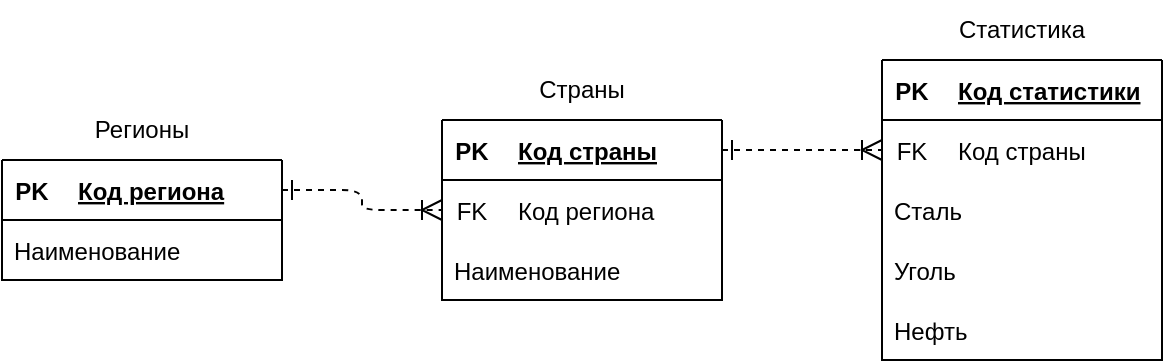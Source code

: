 <mxfile version="20.0.4" type="device"><diagram name="Page-1" id="b520641d-4fe3-3701-9064-5fc419738815"><mxGraphModel dx="599" dy="317" grid="1" gridSize="10" guides="1" tooltips="1" connect="1" arrows="1" fold="1" page="1" pageScale="1" pageWidth="1100" pageHeight="850" background="none" math="0" shadow="0"><root><mxCell id="0"/><mxCell id="1" parent="0"/><mxCell id="21ea969265ad0168-49" style="edgeStyle=orthogonalEdgeStyle;html=1;labelBackgroundColor=none;startFill=0;startSize=8;endFill=0;endSize=8;fontFamily=Verdana;fontSize=12;exitX=1;exitY=0.5;exitDx=0;exitDy=0;entryX=0;entryY=0.5;entryDx=0;entryDy=0;endArrow=ERoneToMany;startArrow=ERone;dashed=1;" parent="1" source="3Z1Mfnik5-a_B8851eoV-32" edge="1" target="3Z1Mfnik5-a_B8851eoV-24"><mxGeometry relative="1" as="geometry"><mxPoint x="220" y="135" as="targetPoint"/><Array as="points"/><mxPoint x="110" y="255" as="sourcePoint"/></mxGeometry></mxCell><mxCell id="3Z1Mfnik5-a_B8851eoV-22" style="edgeStyle=orthogonalEdgeStyle;html=1;labelBackgroundColor=none;startFill=0;startSize=8;endFill=0;endSize=8;fontFamily=Verdana;fontSize=12;exitX=1;exitY=0.5;exitDx=0;exitDy=0;entryX=0;entryY=0.5;entryDx=0;entryDy=0;endArrow=ERoneToMany;startArrow=ERone;dashed=1;" edge="1" parent="1" source="3Z1Mfnik5-a_B8851eoV-28" target="3Z1Mfnik5-a_B8851eoV-40"><mxGeometry relative="1" as="geometry"><mxPoint x="440" y="75" as="targetPoint"/><Array as="points"/><mxPoint x="359.97" y="200" as="sourcePoint"/></mxGeometry></mxCell><mxCell id="3Z1Mfnik5-a_B8851eoV-5" value="" style="swimlane;fontStyle=0;childLayout=stackLayout;horizontal=1;startSize=0;horizontalStack=0;resizeParent=1;resizeParentMax=0;resizeLast=0;collapsible=1;marginBottom=0;" vertex="1" parent="1"><mxGeometry y="80" width="140" height="60" as="geometry"/></mxCell><mxCell id="3Z1Mfnik5-a_B8851eoV-31" value="" style="shape=table;startSize=0;container=1;collapsible=1;childLayout=tableLayout;fixedRows=1;rowLines=0;fontStyle=0;align=center;resizeLast=1;strokeColor=none;fillColor=none;collapsible=0;" vertex="1" parent="3Z1Mfnik5-a_B8851eoV-5"><mxGeometry width="140" height="30" as="geometry"/></mxCell><mxCell id="3Z1Mfnik5-a_B8851eoV-32" value="" style="shape=tableRow;horizontal=0;startSize=0;swimlaneHead=0;swimlaneBody=0;fillColor=none;collapsible=0;dropTarget=0;points=[[0,0.5],[1,0.5]];portConstraint=eastwest;top=0;left=0;right=0;bottom=1;" vertex="1" parent="3Z1Mfnik5-a_B8851eoV-31"><mxGeometry width="140" height="30" as="geometry"/></mxCell><mxCell id="3Z1Mfnik5-a_B8851eoV-33" value="PK" style="shape=partialRectangle;connectable=0;fillColor=none;top=0;left=0;bottom=0;right=0;fontStyle=1;overflow=hidden;" vertex="1" parent="3Z1Mfnik5-a_B8851eoV-32"><mxGeometry width="30" height="30" as="geometry"><mxRectangle width="30" height="30" as="alternateBounds"/></mxGeometry></mxCell><mxCell id="3Z1Mfnik5-a_B8851eoV-34" value="Код региона" style="shape=partialRectangle;connectable=0;fillColor=none;top=0;left=0;bottom=0;right=0;align=left;spacingLeft=6;fontStyle=5;overflow=hidden;" vertex="1" parent="3Z1Mfnik5-a_B8851eoV-32"><mxGeometry x="30" width="110" height="30" as="geometry"><mxRectangle width="110" height="30" as="alternateBounds"/></mxGeometry></mxCell><mxCell id="3Z1Mfnik5-a_B8851eoV-6" value="Наименование" style="text;strokeColor=none;fillColor=none;align=left;verticalAlign=middle;spacingLeft=4;spacingRight=4;overflow=hidden;points=[[0,0.5],[1,0.5]];portConstraint=eastwest;rotatable=0;" vertex="1" parent="3Z1Mfnik5-a_B8851eoV-5"><mxGeometry y="30" width="140" height="30" as="geometry"/></mxCell><mxCell id="3Z1Mfnik5-a_B8851eoV-16" value="Регионы" style="text;html=1;strokeColor=none;fillColor=none;align=center;verticalAlign=middle;whiteSpace=wrap;rounded=0;" vertex="1" parent="1"><mxGeometry y="50" width="140" height="30" as="geometry"/></mxCell><mxCell id="3Z1Mfnik5-a_B8851eoV-1" value="" style="swimlane;fontStyle=0;childLayout=stackLayout;horizontal=1;startSize=0;horizontalStack=0;resizeParent=1;resizeParentMax=0;resizeLast=0;collapsible=1;marginBottom=0;" vertex="1" parent="1"><mxGeometry x="220" y="60" width="140" height="90" as="geometry"/></mxCell><mxCell id="3Z1Mfnik5-a_B8851eoV-27" value="" style="shape=table;startSize=0;container=1;collapsible=1;childLayout=tableLayout;fixedRows=1;rowLines=0;fontStyle=0;align=center;resizeLast=1;strokeColor=none;fillColor=none;collapsible=0;" vertex="1" parent="3Z1Mfnik5-a_B8851eoV-1"><mxGeometry width="140" height="30" as="geometry"/></mxCell><mxCell id="3Z1Mfnik5-a_B8851eoV-28" value="" style="shape=tableRow;horizontal=0;startSize=0;swimlaneHead=0;swimlaneBody=0;fillColor=none;collapsible=0;dropTarget=0;points=[[0,0.5],[1,0.5]];portConstraint=eastwest;top=0;left=0;right=0;bottom=1;" vertex="1" parent="3Z1Mfnik5-a_B8851eoV-27"><mxGeometry width="140" height="30" as="geometry"/></mxCell><mxCell id="3Z1Mfnik5-a_B8851eoV-29" value="PK" style="shape=partialRectangle;connectable=0;fillColor=none;top=0;left=0;bottom=0;right=0;fontStyle=1;overflow=hidden;" vertex="1" parent="3Z1Mfnik5-a_B8851eoV-28"><mxGeometry width="30" height="30" as="geometry"><mxRectangle width="30" height="30" as="alternateBounds"/></mxGeometry></mxCell><mxCell id="3Z1Mfnik5-a_B8851eoV-30" value="Код страны" style="shape=partialRectangle;connectable=0;fillColor=none;top=0;left=0;bottom=0;right=0;align=left;spacingLeft=6;fontStyle=5;overflow=hidden;" vertex="1" parent="3Z1Mfnik5-a_B8851eoV-28"><mxGeometry x="30" width="110" height="30" as="geometry"><mxRectangle width="110" height="30" as="alternateBounds"/></mxGeometry></mxCell><mxCell id="3Z1Mfnik5-a_B8851eoV-23" value="" style="shape=table;startSize=0;container=1;collapsible=1;childLayout=tableLayout;fixedRows=1;rowLines=0;fontStyle=0;align=center;resizeLast=1;strokeColor=none;fillColor=none;collapsible=0;" vertex="1" parent="3Z1Mfnik5-a_B8851eoV-1"><mxGeometry y="30" width="140" height="30" as="geometry"/></mxCell><mxCell id="3Z1Mfnik5-a_B8851eoV-24" value="" style="shape=tableRow;horizontal=0;startSize=0;swimlaneHead=0;swimlaneBody=0;fillColor=none;collapsible=0;dropTarget=0;points=[[0,0.5],[1,0.5]];portConstraint=eastwest;top=0;left=0;right=0;bottom=0;" vertex="1" parent="3Z1Mfnik5-a_B8851eoV-23"><mxGeometry width="140" height="30" as="geometry"/></mxCell><mxCell id="3Z1Mfnik5-a_B8851eoV-25" value="FK" style="shape=partialRectangle;connectable=0;fillColor=none;top=0;left=0;bottom=0;right=0;fontStyle=0;overflow=hidden;" vertex="1" parent="3Z1Mfnik5-a_B8851eoV-24"><mxGeometry width="30" height="30" as="geometry"><mxRectangle width="30" height="30" as="alternateBounds"/></mxGeometry></mxCell><mxCell id="3Z1Mfnik5-a_B8851eoV-26" value="Код региона" style="shape=partialRectangle;connectable=0;fillColor=none;top=0;left=0;bottom=0;right=0;align=left;spacingLeft=6;fontStyle=0;overflow=hidden;" vertex="1" parent="3Z1Mfnik5-a_B8851eoV-24"><mxGeometry x="30" width="110" height="30" as="geometry"><mxRectangle width="110" height="30" as="alternateBounds"/></mxGeometry></mxCell><mxCell id="3Z1Mfnik5-a_B8851eoV-7" value="Наименование" style="text;strokeColor=none;fillColor=none;align=left;verticalAlign=middle;spacingLeft=4;spacingRight=4;overflow=hidden;points=[[0,0.5],[1,0.5]];portConstraint=eastwest;rotatable=0;" vertex="1" parent="3Z1Mfnik5-a_B8851eoV-1"><mxGeometry y="60" width="140" height="30" as="geometry"/></mxCell><mxCell id="3Z1Mfnik5-a_B8851eoV-17" value="Страны" style="text;html=1;strokeColor=none;fillColor=none;align=center;verticalAlign=middle;whiteSpace=wrap;rounded=0;" vertex="1" parent="1"><mxGeometry x="220" y="30" width="140" height="30" as="geometry"/></mxCell><mxCell id="3Z1Mfnik5-a_B8851eoV-8" value="" style="swimlane;fontStyle=0;childLayout=stackLayout;horizontal=1;startSize=0;horizontalStack=0;resizeParent=1;resizeParentMax=0;resizeLast=0;collapsible=1;marginBottom=0;" vertex="1" parent="1"><mxGeometry x="440" y="30" width="140" height="150" as="geometry"/></mxCell><mxCell id="3Z1Mfnik5-a_B8851eoV-35" value="" style="shape=table;startSize=0;container=1;collapsible=1;childLayout=tableLayout;fixedRows=1;rowLines=0;fontStyle=0;align=center;resizeLast=1;strokeColor=none;fillColor=none;collapsible=0;" vertex="1" parent="3Z1Mfnik5-a_B8851eoV-8"><mxGeometry width="140" height="30" as="geometry"/></mxCell><mxCell id="3Z1Mfnik5-a_B8851eoV-36" value="" style="shape=tableRow;horizontal=0;startSize=0;swimlaneHead=0;swimlaneBody=0;fillColor=none;collapsible=0;dropTarget=0;points=[[0,0.5],[1,0.5]];portConstraint=eastwest;top=0;left=0;right=0;bottom=1;" vertex="1" parent="3Z1Mfnik5-a_B8851eoV-35"><mxGeometry width="140" height="30" as="geometry"/></mxCell><mxCell id="3Z1Mfnik5-a_B8851eoV-37" value="PK" style="shape=partialRectangle;connectable=0;fillColor=none;top=0;left=0;bottom=0;right=0;fontStyle=1;overflow=hidden;" vertex="1" parent="3Z1Mfnik5-a_B8851eoV-36"><mxGeometry width="30" height="30" as="geometry"><mxRectangle width="30" height="30" as="alternateBounds"/></mxGeometry></mxCell><mxCell id="3Z1Mfnik5-a_B8851eoV-38" value="Код статистики" style="shape=partialRectangle;connectable=0;fillColor=none;top=0;left=0;bottom=0;right=0;align=left;spacingLeft=6;fontStyle=5;overflow=hidden;" vertex="1" parent="3Z1Mfnik5-a_B8851eoV-36"><mxGeometry x="30" width="110" height="30" as="geometry"><mxRectangle width="110" height="30" as="alternateBounds"/></mxGeometry></mxCell><mxCell id="3Z1Mfnik5-a_B8851eoV-39" value="" style="shape=table;startSize=0;container=1;collapsible=1;childLayout=tableLayout;fixedRows=1;rowLines=0;fontStyle=0;align=center;resizeLast=1;strokeColor=none;fillColor=none;collapsible=0;" vertex="1" parent="3Z1Mfnik5-a_B8851eoV-8"><mxGeometry y="30" width="140" height="30" as="geometry"/></mxCell><mxCell id="3Z1Mfnik5-a_B8851eoV-40" value="" style="shape=tableRow;horizontal=0;startSize=0;swimlaneHead=0;swimlaneBody=0;fillColor=none;collapsible=0;dropTarget=0;points=[[0,0.5],[1,0.5]];portConstraint=eastwest;top=0;left=0;right=0;bottom=0;" vertex="1" parent="3Z1Mfnik5-a_B8851eoV-39"><mxGeometry width="140" height="30" as="geometry"/></mxCell><mxCell id="3Z1Mfnik5-a_B8851eoV-41" value="FK" style="shape=partialRectangle;connectable=0;fillColor=none;top=0;left=0;bottom=0;right=0;fontStyle=0;overflow=hidden;" vertex="1" parent="3Z1Mfnik5-a_B8851eoV-40"><mxGeometry width="30" height="30" as="geometry"><mxRectangle width="30" height="30" as="alternateBounds"/></mxGeometry></mxCell><mxCell id="3Z1Mfnik5-a_B8851eoV-42" value="Код страны" style="shape=partialRectangle;connectable=0;fillColor=none;top=0;left=0;bottom=0;right=0;align=left;spacingLeft=6;fontStyle=0;overflow=hidden;" vertex="1" parent="3Z1Mfnik5-a_B8851eoV-40"><mxGeometry x="30" width="110" height="30" as="geometry"><mxRectangle width="110" height="30" as="alternateBounds"/></mxGeometry></mxCell><mxCell id="3Z1Mfnik5-a_B8851eoV-10" value="Сталь" style="text;strokeColor=none;fillColor=none;align=left;verticalAlign=middle;spacingLeft=4;spacingRight=4;overflow=hidden;points=[[0,0.5],[1,0.5]];portConstraint=eastwest;rotatable=0;" vertex="1" parent="3Z1Mfnik5-a_B8851eoV-8"><mxGeometry y="60" width="140" height="30" as="geometry"/></mxCell><mxCell id="3Z1Mfnik5-a_B8851eoV-14" value="Уголь" style="text;strokeColor=none;fillColor=none;align=left;verticalAlign=middle;spacingLeft=4;spacingRight=4;overflow=hidden;points=[[0,0.5],[1,0.5]];portConstraint=eastwest;rotatable=0;" vertex="1" parent="3Z1Mfnik5-a_B8851eoV-8"><mxGeometry y="90" width="140" height="30" as="geometry"/></mxCell><mxCell id="3Z1Mfnik5-a_B8851eoV-15" value="Нефть" style="text;strokeColor=none;fillColor=none;align=left;verticalAlign=middle;spacingLeft=4;spacingRight=4;overflow=hidden;points=[[0,0.5],[1,0.5]];portConstraint=eastwest;rotatable=0;" vertex="1" parent="3Z1Mfnik5-a_B8851eoV-8"><mxGeometry y="120" width="140" height="30" as="geometry"/></mxCell><mxCell id="3Z1Mfnik5-a_B8851eoV-18" value="Статистика" style="text;html=1;strokeColor=none;fillColor=none;align=center;verticalAlign=middle;whiteSpace=wrap;rounded=0;" vertex="1" parent="1"><mxGeometry x="440" width="140" height="30" as="geometry"/></mxCell></root></mxGraphModel></diagram></mxfile>